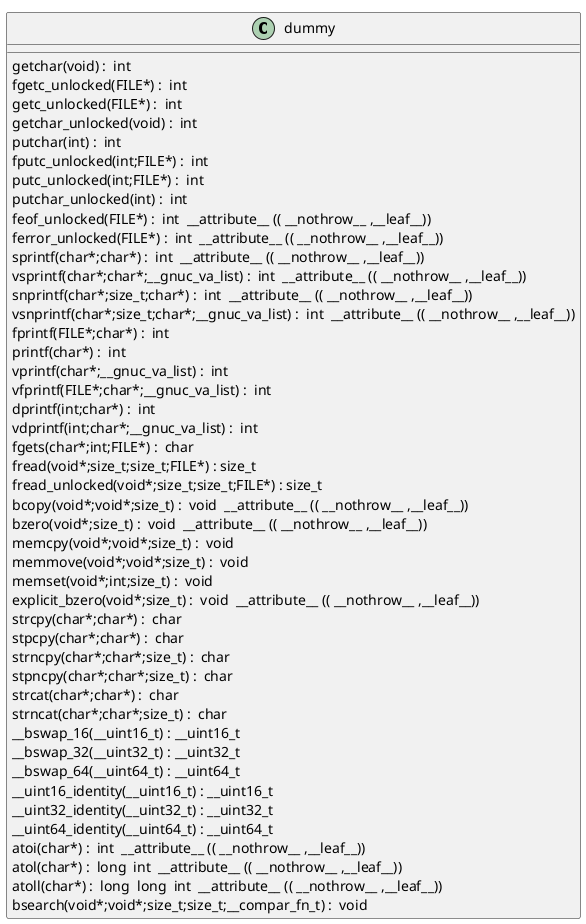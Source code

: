@startuml
!pragma layout smetana
class dummy {
getchar(void) :  int  [[[./../.././qc/apps/crl2pkcs7.c.html#742]]]
fgetc_unlocked(FILE*) :  int  [[[./../.././qc/apps/crl2pkcs7.c.html#751]]]
getc_unlocked(FILE*) :  int  [[[./../.././qc/apps/crl2pkcs7.c.html#761]]]
getchar_unlocked(void) :  int  [[[./../.././qc/apps/crl2pkcs7.c.html#768]]]
putchar(int) :  int  [[[./../.././qc/apps/crl2pkcs7.c.html#777]]]
fputc_unlocked(int;FILE*) :  int  [[[./../.././qc/apps/crl2pkcs7.c.html#786]]]
putc_unlocked(int;FILE*) :  int  [[[./../.././qc/apps/crl2pkcs7.c.html#796]]]
putchar_unlocked(int) :  int  [[[./../.././qc/apps/crl2pkcs7.c.html#803]]]
feof_unlocked(FILE*) :  int  __attribute__ (( __nothrow__ ,__leaf__)) [[[./../.././qc/apps/crl2pkcs7.c.html#809]]]
ferror_unlocked(FILE*) :  int  __attribute__ (( __nothrow__ ,__leaf__)) [[[./../.././qc/apps/crl2pkcs7.c.html#816]]]
sprintf(char*;char*) :  int  __attribute__ (( __nothrow__ ,__leaf__)) [[[./../.././qc/apps/crl2pkcs7.c.html#835]]]
vsprintf(char*;char*;__gnuc_va_list) :  int  __attribute__ (( __nothrow__ ,__leaf__)) [[[./../.././qc/apps/crl2pkcs7.c.html#848]]]
snprintf(char*;size_t;char*) :  int  __attribute__ (( __nothrow__ ,__leaf__)) [[[./../.././qc/apps/crl2pkcs7.c.html#867]]]
vsnprintf(char*;size_t;char*;__gnuc_va_list) :  int  __attribute__ (( __nothrow__ ,__leaf__)) [[[./../.././qc/apps/crl2pkcs7.c.html#881]]]
fprintf(FILE*;char*) :  int  [[[./../.././qc/apps/crl2pkcs7.c.html#902]]]
printf(char*) :  int  [[[./../.././qc/apps/crl2pkcs7.c.html#909]]]
vprintf(char*;__gnuc_va_list) :  int  [[[./../.././qc/apps/crl2pkcs7.c.html#921]]]
vfprintf(FILE*;char*;__gnuc_va_list) :  int  [[[./../.././qc/apps/crl2pkcs7.c.html#931]]]
dprintf(int;char*) :  int  [[[./../.././qc/apps/crl2pkcs7.c.html#946]]]
vdprintf(int;char*;__gnuc_va_list) :  int  [[[./../.././qc/apps/crl2pkcs7.c.html#957]]]
fgets(char*;int;FILE*) :  char  [[[./../.././qc/apps/crl2pkcs7.c.html#976]]]
fread(void*;size_t;size_t;FILE*) : size_t [[[./../.././qc/apps/crl2pkcs7.c.html#1002]]]
fread_unlocked(void*;size_t;size_t;FILE*) : size_t [[[./../.././qc/apps/crl2pkcs7.c.html#1029]]]
bcopy(void*;void*;size_t) :  void  __attribute__ (( __nothrow__ ,__leaf__)) [[[./../.././qc/apps/crl2pkcs7.c.html#1332]]]
bzero(void*;size_t) :  void  __attribute__ (( __nothrow__ ,__leaf__)) [[[./../.././qc/apps/crl2pkcs7.c.html#1339]]]
memcpy(void*;void*;size_t) :  void  [[[./../.././qc/apps/crl2pkcs7.c.html#1380]]]
memmove(void*;void*;size_t) :  void  [[[./../.././qc/apps/crl2pkcs7.c.html#1388]]]
memset(void*;int;size_t) :  void  [[[./../.././qc/apps/crl2pkcs7.c.html#1395]]]
explicit_bzero(void*;size_t) :  void  __attribute__ (( __nothrow__ ,__leaf__)) [[[./../.././qc/apps/crl2pkcs7.c.html#1408]]]
strcpy(char*;char*) :  char  [[[./../.././qc/apps/crl2pkcs7.c.html#1415]]]
stpcpy(char*;char*) :  char  [[[./../.././qc/apps/crl2pkcs7.c.html#1422]]]
strncpy(char*;char*;size_t) :  char  [[[./../.././qc/apps/crl2pkcs7.c.html#1430]]]
stpncpy(char*;char*;size_t) :  char  [[[./../.././qc/apps/crl2pkcs7.c.html#1440]]]
strcat(char*;char*) :  char  [[[./../.././qc/apps/crl2pkcs7.c.html#1447]]]
strncat(char*;char*;size_t) :  char  [[[./../.././qc/apps/crl2pkcs7.c.html#1454]]]
__bswap_16(__uint16_t) : __uint16_t [[[./../.././qc/apps/crl2pkcs7.c.html#1605]]]
__bswap_32(__uint32_t) : __uint32_t [[[./../.././qc/apps/crl2pkcs7.c.html#1620]]]
__bswap_64(__uint64_t) : __uint64_t [[[./../.././qc/apps/crl2pkcs7.c.html#1630]]]
__uint16_identity(__uint16_t) : __uint16_t [[[./../.././qc/apps/crl2pkcs7.c.html#1642]]]
__uint32_identity(__uint32_t) : __uint32_t [[[./../.././qc/apps/crl2pkcs7.c.html#1648]]]
__uint64_identity(__uint64_t) : __uint64_t [[[./../.././qc/apps/crl2pkcs7.c.html#1654]]]
atoi(char*) :  int  __attribute__ (( __nothrow__ ,__leaf__)) [[[./../.././qc/apps/crl2pkcs7.c.html#2326]]]
atol(char*) :  long  int  __attribute__ (( __nothrow__ ,__leaf__)) [[[./../.././qc/apps/crl2pkcs7.c.html#2331]]]
atoll(char*) :  long  long  int  __attribute__ (( __nothrow__ ,__leaf__)) [[[./../.././qc/apps/crl2pkcs7.c.html#2338]]]
bsearch(void*;void*;size_t;size_t;__compar_fn_t) :  void  [[[./../.././qc/apps/crl2pkcs7.c.html#2655]]]
} 
@enduml
